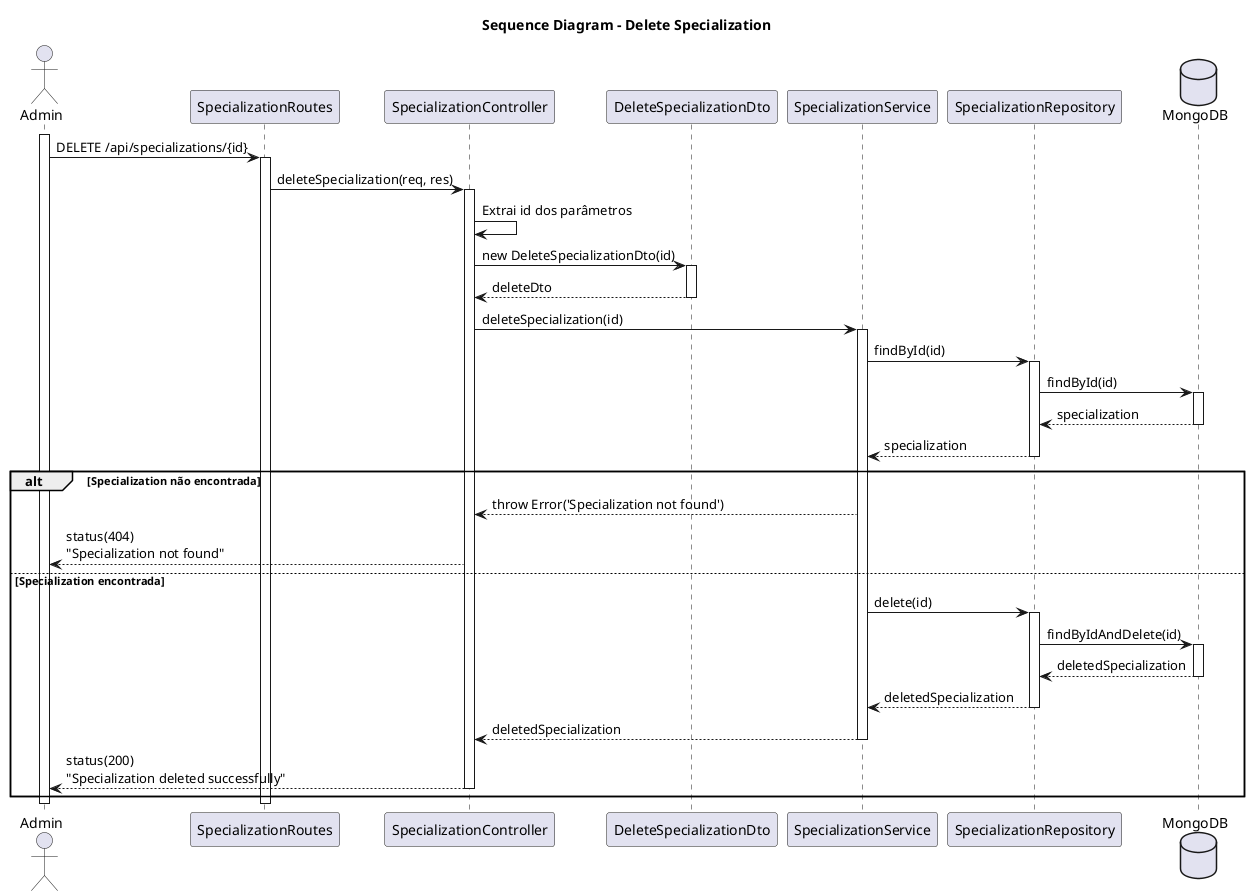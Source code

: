 @startuml SD US 7.2.15
title "Sequence Diagram - Delete Specialization"

actor Admin
participant "SpecializationRoutes" as Routes
participant "SpecializationController" as Controller
participant "DeleteSpecializationDto" as DTO
participant "SpecializationService" as Service
participant "SpecializationRepository" as Repo
database "MongoDB" as DB

activate Admin
Admin -> Routes: DELETE /api/specializations/{id}
activate Routes

Routes -> Controller: deleteSpecialization(req, res)
activate Controller

Controller -> Controller: Extrai id dos parâmetros

Controller -> DTO: new DeleteSpecializationDto(id)
activate DTO
DTO --> Controller: deleteDto
deactivate DTO

Controller -> Service: deleteSpecialization(id)
activate Service

Service -> Repo: findById(id)
activate Repo
Repo -> DB: findById(id)
activate DB
DB --> Repo: specialization
deactivate DB
Repo --> Service: specialization
deactivate Repo

alt Specialization não encontrada
    Service --> Controller: throw Error('Specialization not found')
    Controller --> Admin: status(404)\n"Specialization not found"
else Specialization encontrada
    Service -> Repo: delete(id)
    activate Repo
    Repo -> DB: findByIdAndDelete(id)
    activate DB
    DB --> Repo: deletedSpecialization
    deactivate DB
    Repo --> Service: deletedSpecialization
    deactivate Repo
    
    Service --> Controller: deletedSpecialization
    deactivate Service
    
    Controller --> Admin: status(200)\n"Specialization deleted successfully"
    deactivate Controller
end

deactivate Routes
deactivate Admin
@enduml